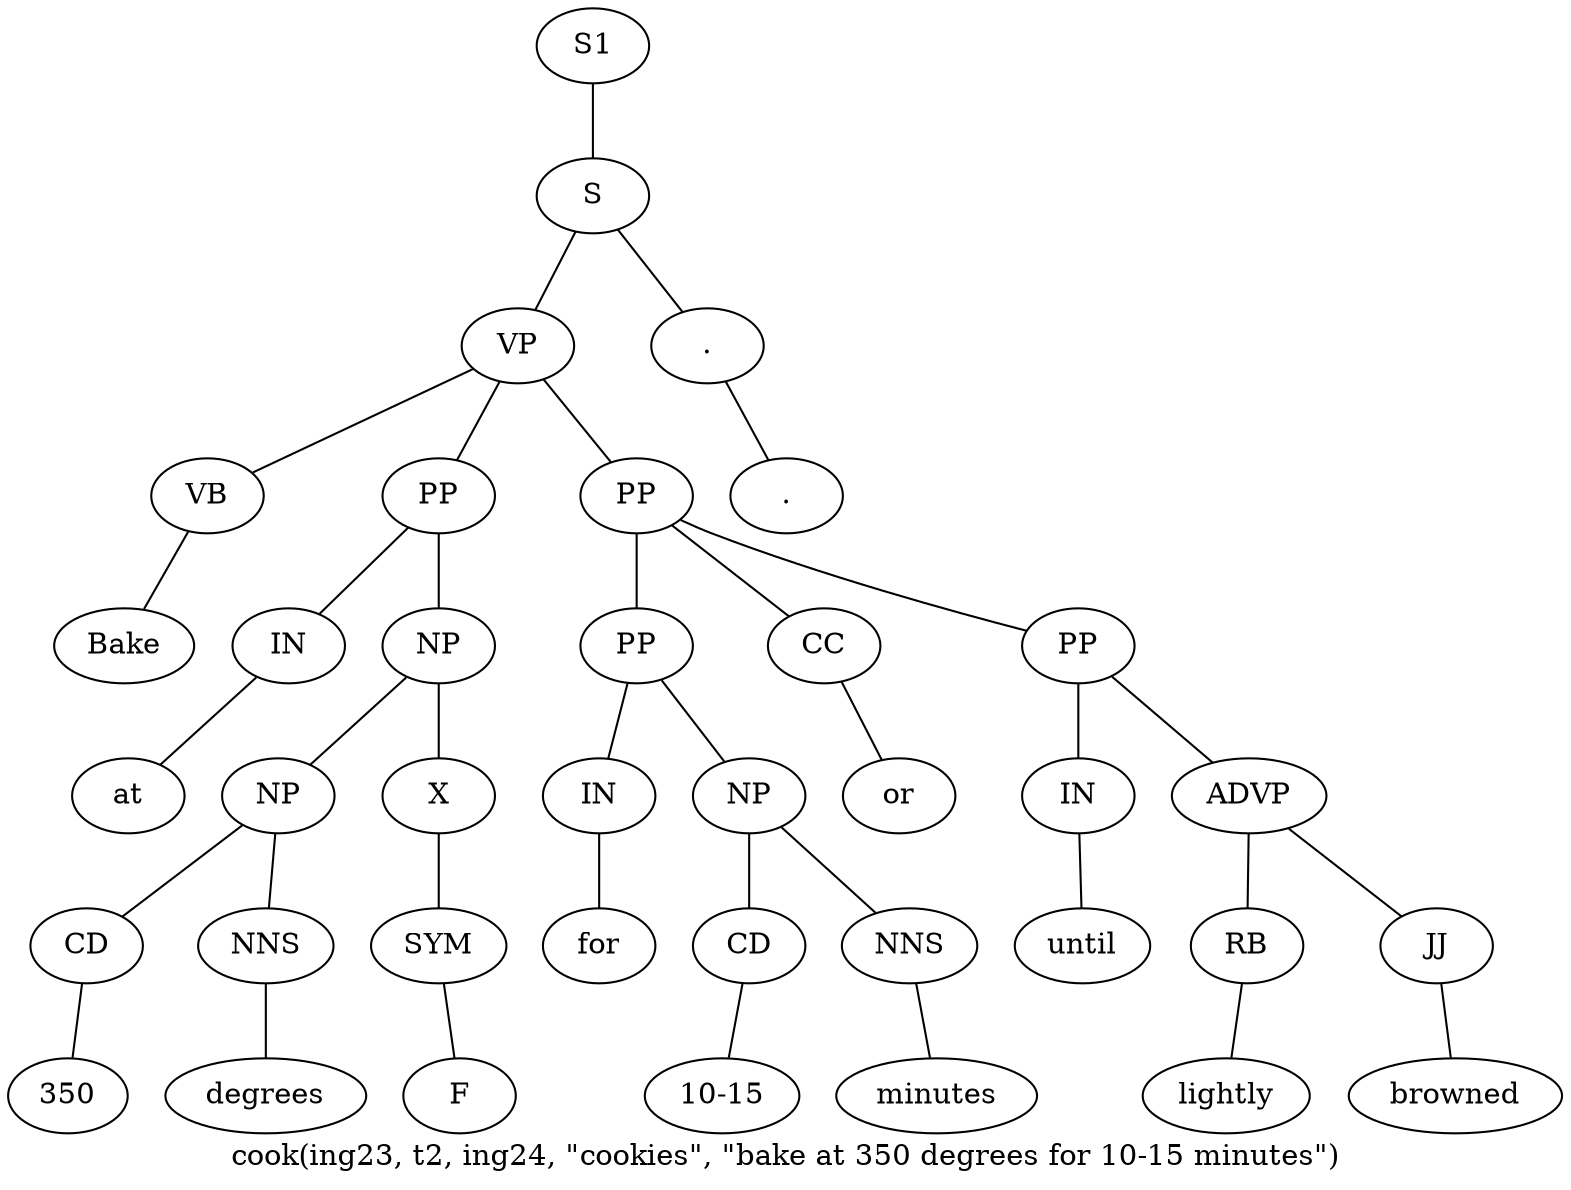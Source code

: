 graph SyntaxGraph {
	label = "cook(ing23, t2, ing24, \"cookies\", \"bake at 350 degrees for 10-15 minutes\")";
	Node0 [label="S1"];
	Node1 [label="S"];
	Node2 [label="VP"];
	Node3 [label="VB"];
	Node4 [label="Bake"];
	Node5 [label="PP"];
	Node6 [label="IN"];
	Node7 [label="at"];
	Node8 [label="NP"];
	Node9 [label="NP"];
	Node10 [label="CD"];
	Node11 [label="350"];
	Node12 [label="NNS"];
	Node13 [label="degrees"];
	Node14 [label="X"];
	Node15 [label="SYM"];
	Node16 [label="F"];
	Node17 [label="PP"];
	Node18 [label="PP"];
	Node19 [label="IN"];
	Node20 [label="for"];
	Node21 [label="NP"];
	Node22 [label="CD"];
	Node23 [label="10-15"];
	Node24 [label="NNS"];
	Node25 [label="minutes"];
	Node26 [label="CC"];
	Node27 [label="or"];
	Node28 [label="PP"];
	Node29 [label="IN"];
	Node30 [label="until"];
	Node31 [label="ADVP"];
	Node32 [label="RB"];
	Node33 [label="lightly"];
	Node34 [label="JJ"];
	Node35 [label="browned"];
	Node36 [label="."];
	Node37 [label="."];

	Node0 -- Node1;
	Node1 -- Node2;
	Node1 -- Node36;
	Node2 -- Node3;
	Node2 -- Node5;
	Node2 -- Node17;
	Node3 -- Node4;
	Node5 -- Node6;
	Node5 -- Node8;
	Node6 -- Node7;
	Node8 -- Node9;
	Node8 -- Node14;
	Node9 -- Node10;
	Node9 -- Node12;
	Node10 -- Node11;
	Node12 -- Node13;
	Node14 -- Node15;
	Node15 -- Node16;
	Node17 -- Node18;
	Node17 -- Node26;
	Node17 -- Node28;
	Node18 -- Node19;
	Node18 -- Node21;
	Node19 -- Node20;
	Node21 -- Node22;
	Node21 -- Node24;
	Node22 -- Node23;
	Node24 -- Node25;
	Node26 -- Node27;
	Node28 -- Node29;
	Node28 -- Node31;
	Node29 -- Node30;
	Node31 -- Node32;
	Node31 -- Node34;
	Node32 -- Node33;
	Node34 -- Node35;
	Node36 -- Node37;
}